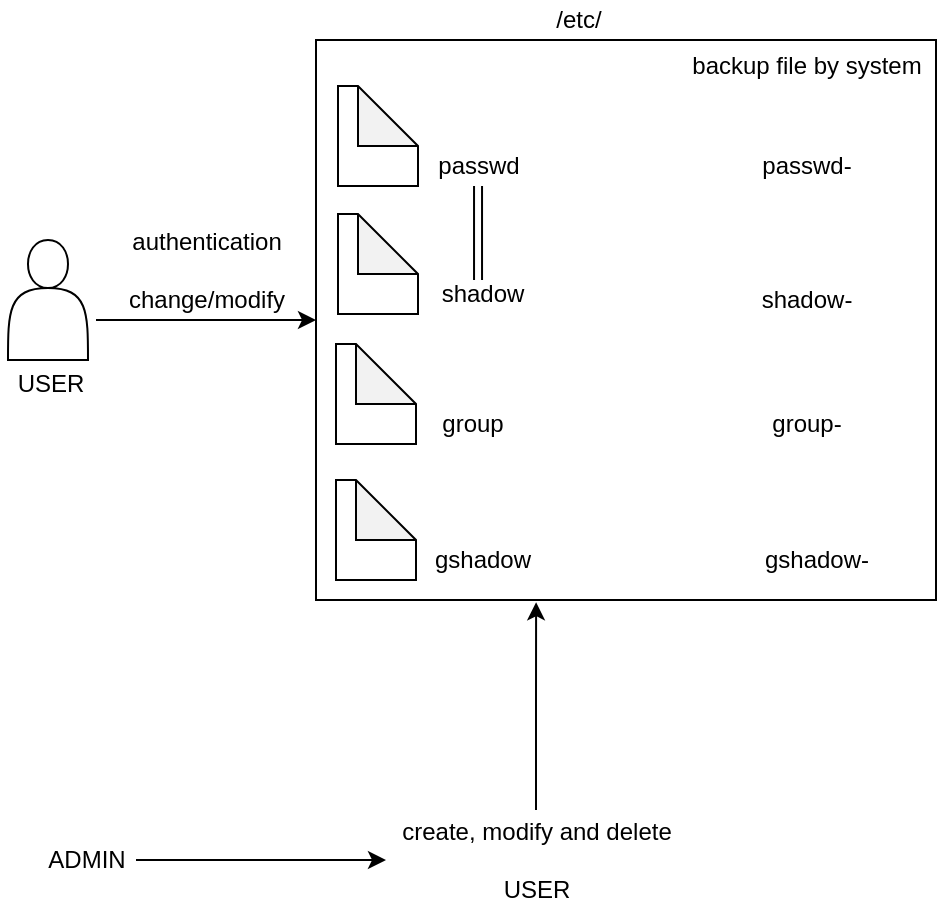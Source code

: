 <mxfile version="16.2.4" type="github"><diagram id="5gNNXicIxxg9WZJora8b" name="Page-1"><mxGraphModel dx="929" dy="542" grid="1" gridSize="10" guides="1" tooltips="1" connect="1" arrows="1" fold="1" page="1" pageScale="1" pageWidth="827" pageHeight="1169" math="0" shadow="0"><root><mxCell id="0"/><mxCell id="1" parent="0"/><mxCell id="_93dHV2Bjs5Z5__bFP9D-2" value="" style="shape=actor;whiteSpace=wrap;html=1;" vertex="1" parent="1"><mxGeometry x="16" y="200" width="40" height="60" as="geometry"/></mxCell><mxCell id="_93dHV2Bjs5Z5__bFP9D-3" value="" style="endArrow=classic;html=1;rounded=0;entryX=0;entryY=0.5;entryDx=0;entryDy=0;" edge="1" parent="1" target="_93dHV2Bjs5Z5__bFP9D-6"><mxGeometry width="50" height="50" relative="1" as="geometry"><mxPoint x="60" y="240" as="sourcePoint"/><mxPoint x="150" y="240" as="targetPoint"/></mxGeometry></mxCell><mxCell id="_93dHV2Bjs5Z5__bFP9D-6" value="" style="rounded=0;whiteSpace=wrap;html=1;shadow=0;" vertex="1" parent="1"><mxGeometry x="170" y="100" width="310" height="280" as="geometry"/></mxCell><mxCell id="_93dHV2Bjs5Z5__bFP9D-7" value="" style="shape=note;whiteSpace=wrap;html=1;backgroundOutline=1;darkOpacity=0.05;" vertex="1" parent="1"><mxGeometry x="180" y="320" width="40" height="50" as="geometry"/></mxCell><mxCell id="_93dHV2Bjs5Z5__bFP9D-8" value="" style="shape=note;whiteSpace=wrap;html=1;backgroundOutline=1;darkOpacity=0.05;" vertex="1" parent="1"><mxGeometry x="180" y="252" width="40" height="50" as="geometry"/></mxCell><mxCell id="_93dHV2Bjs5Z5__bFP9D-9" value="" style="shape=note;whiteSpace=wrap;html=1;backgroundOutline=1;darkOpacity=0.05;" vertex="1" parent="1"><mxGeometry x="181" y="187" width="40" height="50" as="geometry"/></mxCell><mxCell id="_93dHV2Bjs5Z5__bFP9D-10" value="" style="shape=note;whiteSpace=wrap;html=1;backgroundOutline=1;darkOpacity=0.05;" vertex="1" parent="1"><mxGeometry x="181" y="123" width="40" height="50" as="geometry"/></mxCell><mxCell id="_93dHV2Bjs5Z5__bFP9D-33" style="edgeStyle=orthogonalEdgeStyle;shape=link;rounded=0;orthogonalLoop=1;jettySize=auto;html=1;entryX=0.467;entryY=0.15;entryDx=0;entryDy=0;entryPerimeter=0;" edge="1" parent="1" source="_93dHV2Bjs5Z5__bFP9D-13" target="_93dHV2Bjs5Z5__bFP9D-14"><mxGeometry relative="1" as="geometry"/></mxCell><mxCell id="_93dHV2Bjs5Z5__bFP9D-13" value="passwd" style="text;html=1;resizable=0;autosize=1;align=center;verticalAlign=middle;points=[];fillColor=none;strokeColor=none;rounded=0;shadow=0;" vertex="1" parent="1"><mxGeometry x="221" y="153" width="60" height="20" as="geometry"/></mxCell><mxCell id="_93dHV2Bjs5Z5__bFP9D-14" value="shadow" style="text;html=1;resizable=0;autosize=1;align=center;verticalAlign=middle;points=[];fillColor=none;strokeColor=none;rounded=0;shadow=0;" vertex="1" parent="1"><mxGeometry x="223" y="217" width="60" height="20" as="geometry"/></mxCell><mxCell id="_93dHV2Bjs5Z5__bFP9D-15" value="group" style="text;html=1;resizable=0;autosize=1;align=center;verticalAlign=middle;points=[];fillColor=none;strokeColor=none;rounded=0;shadow=0;" vertex="1" parent="1"><mxGeometry x="223" y="282" width="50" height="20" as="geometry"/></mxCell><mxCell id="_93dHV2Bjs5Z5__bFP9D-16" value="gshadow" style="text;html=1;resizable=0;autosize=1;align=center;verticalAlign=middle;points=[];fillColor=none;strokeColor=none;rounded=0;shadow=0;" vertex="1" parent="1"><mxGeometry x="223" y="350" width="60" height="20" as="geometry"/></mxCell><mxCell id="_93dHV2Bjs5Z5__bFP9D-17" value="USER" style="text;html=1;resizable=0;autosize=1;align=center;verticalAlign=middle;points=[];fillColor=none;strokeColor=none;rounded=0;shadow=0;" vertex="1" parent="1"><mxGeometry x="12" y="262" width="50" height="20" as="geometry"/></mxCell><mxCell id="_93dHV2Bjs5Z5__bFP9D-18" value="/etc/" style="text;html=1;resizable=0;autosize=1;align=center;verticalAlign=middle;points=[];fillColor=none;strokeColor=none;rounded=0;shadow=0;" vertex="1" parent="1"><mxGeometry x="281" y="80" width="40" height="20" as="geometry"/></mxCell><mxCell id="_93dHV2Bjs5Z5__bFP9D-23" style="edgeStyle=orthogonalEdgeStyle;rounded=0;orthogonalLoop=1;jettySize=auto;html=1;entryX=0.355;entryY=1.004;entryDx=0;entryDy=0;entryPerimeter=0;" edge="1" parent="1" source="_93dHV2Bjs5Z5__bFP9D-19" target="_93dHV2Bjs5Z5__bFP9D-6"><mxGeometry relative="1" as="geometry"/></mxCell><mxCell id="_93dHV2Bjs5Z5__bFP9D-19" value="create, modify and delete&lt;br&gt;&lt;br&gt;USER" style="text;html=1;resizable=0;autosize=1;align=center;verticalAlign=middle;points=[];fillColor=none;strokeColor=none;rounded=0;shadow=0;" vertex="1" parent="1"><mxGeometry x="205" y="485" width="150" height="50" as="geometry"/></mxCell><mxCell id="_93dHV2Bjs5Z5__bFP9D-22" style="edgeStyle=orthogonalEdgeStyle;rounded=0;orthogonalLoop=1;jettySize=auto;html=1;" edge="1" parent="1" source="_93dHV2Bjs5Z5__bFP9D-20" target="_93dHV2Bjs5Z5__bFP9D-19"><mxGeometry relative="1" as="geometry"/></mxCell><mxCell id="_93dHV2Bjs5Z5__bFP9D-20" value="ADMIN" style="text;html=1;resizable=0;autosize=1;align=center;verticalAlign=middle;points=[];fillColor=none;strokeColor=none;rounded=0;shadow=0;" vertex="1" parent="1"><mxGeometry x="30" y="500" width="50" height="20" as="geometry"/></mxCell><mxCell id="_93dHV2Bjs5Z5__bFP9D-27" value="passwd-" style="text;html=1;resizable=0;autosize=1;align=center;verticalAlign=middle;points=[];fillColor=none;strokeColor=none;rounded=0;shadow=0;" vertex="1" parent="1"><mxGeometry x="385" y="153" width="60" height="20" as="geometry"/></mxCell><mxCell id="_93dHV2Bjs5Z5__bFP9D-28" value="backup file by system" style="text;html=1;resizable=0;autosize=1;align=center;verticalAlign=middle;points=[];fillColor=none;strokeColor=none;rounded=0;shadow=0;" vertex="1" parent="1"><mxGeometry x="350" y="103" width="130" height="20" as="geometry"/></mxCell><mxCell id="_93dHV2Bjs5Z5__bFP9D-29" value="shadow-" style="text;html=1;resizable=0;autosize=1;align=center;verticalAlign=middle;points=[];fillColor=none;strokeColor=none;rounded=0;shadow=0;" vertex="1" parent="1"><mxGeometry x="385" y="220" width="60" height="20" as="geometry"/></mxCell><mxCell id="_93dHV2Bjs5Z5__bFP9D-30" value="group-" style="text;html=1;resizable=0;autosize=1;align=center;verticalAlign=middle;points=[];fillColor=none;strokeColor=none;rounded=0;shadow=0;" vertex="1" parent="1"><mxGeometry x="390" y="282" width="50" height="20" as="geometry"/></mxCell><mxCell id="_93dHV2Bjs5Z5__bFP9D-31" value="gshadow-" style="text;html=1;resizable=0;autosize=1;align=center;verticalAlign=middle;points=[];fillColor=none;strokeColor=none;rounded=0;shadow=0;" vertex="1" parent="1"><mxGeometry x="385" y="350" width="70" height="20" as="geometry"/></mxCell><mxCell id="_93dHV2Bjs5Z5__bFP9D-32" value="authentication&lt;br&gt;&lt;br&gt;change/modify" style="text;html=1;resizable=0;autosize=1;align=center;verticalAlign=middle;points=[];fillColor=none;strokeColor=none;rounded=0;shadow=0;" vertex="1" parent="1"><mxGeometry x="70" y="190" width="90" height="50" as="geometry"/></mxCell></root></mxGraphModel></diagram></mxfile>